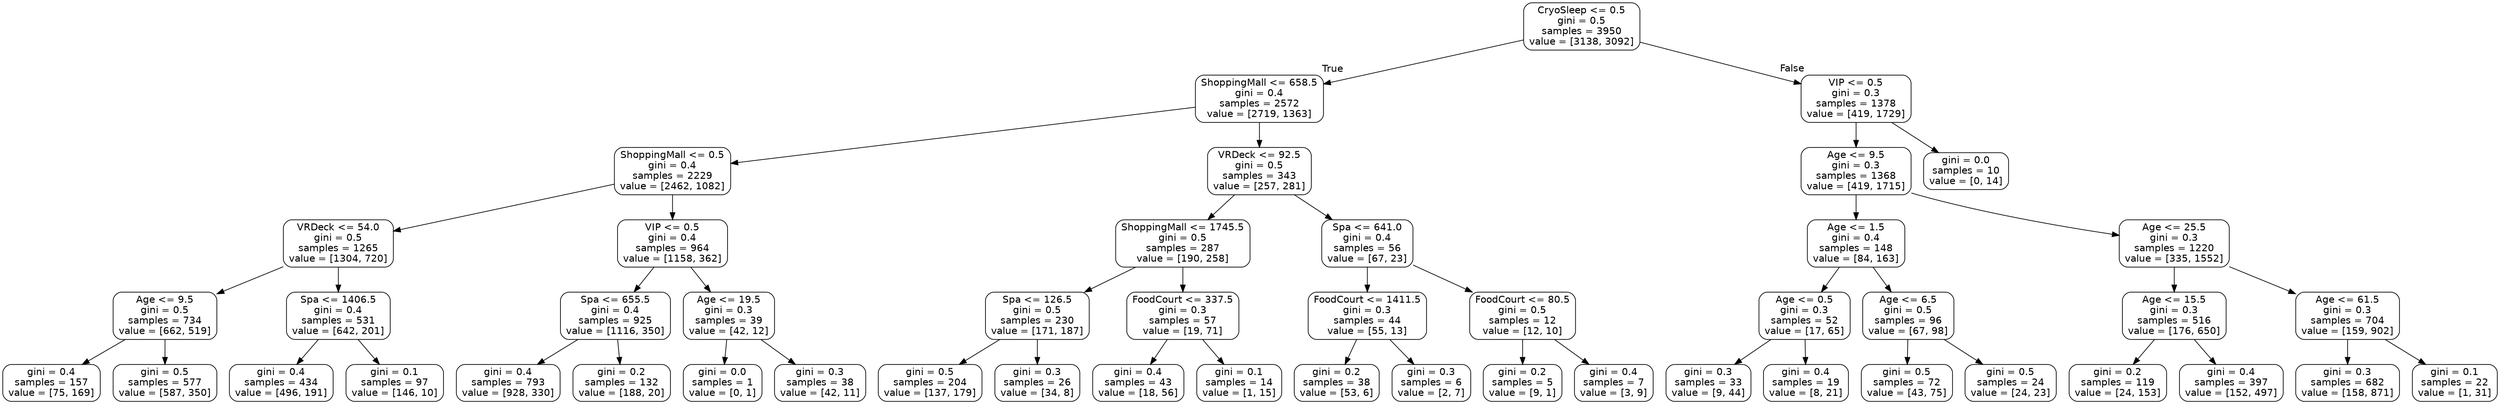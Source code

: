 digraph Tree {
node [shape=box, style="rounded", color="black", fontname="helvetica"] ;
edge [fontname="helvetica"] ;
0 [label="CryoSleep <= 0.5\ngini = 0.5\nsamples = 3950\nvalue = [3138, 3092]"] ;
1 [label="ShoppingMall <= 658.5\ngini = 0.4\nsamples = 2572\nvalue = [2719, 1363]"] ;
0 -> 1 [labeldistance=2.5, labelangle=45, headlabel="True"] ;
2 [label="ShoppingMall <= 0.5\ngini = 0.4\nsamples = 2229\nvalue = [2462, 1082]"] ;
1 -> 2 ;
3 [label="VRDeck <= 54.0\ngini = 0.5\nsamples = 1265\nvalue = [1304, 720]"] ;
2 -> 3 ;
4 [label="Age <= 9.5\ngini = 0.5\nsamples = 734\nvalue = [662, 519]"] ;
3 -> 4 ;
5 [label="gini = 0.4\nsamples = 157\nvalue = [75, 169]"] ;
4 -> 5 ;
6 [label="gini = 0.5\nsamples = 577\nvalue = [587, 350]"] ;
4 -> 6 ;
7 [label="Spa <= 1406.5\ngini = 0.4\nsamples = 531\nvalue = [642, 201]"] ;
3 -> 7 ;
8 [label="gini = 0.4\nsamples = 434\nvalue = [496, 191]"] ;
7 -> 8 ;
9 [label="gini = 0.1\nsamples = 97\nvalue = [146, 10]"] ;
7 -> 9 ;
10 [label="VIP <= 0.5\ngini = 0.4\nsamples = 964\nvalue = [1158, 362]"] ;
2 -> 10 ;
11 [label="Spa <= 655.5\ngini = 0.4\nsamples = 925\nvalue = [1116, 350]"] ;
10 -> 11 ;
12 [label="gini = 0.4\nsamples = 793\nvalue = [928, 330]"] ;
11 -> 12 ;
13 [label="gini = 0.2\nsamples = 132\nvalue = [188, 20]"] ;
11 -> 13 ;
14 [label="Age <= 19.5\ngini = 0.3\nsamples = 39\nvalue = [42, 12]"] ;
10 -> 14 ;
15 [label="gini = 0.0\nsamples = 1\nvalue = [0, 1]"] ;
14 -> 15 ;
16 [label="gini = 0.3\nsamples = 38\nvalue = [42, 11]"] ;
14 -> 16 ;
17 [label="VRDeck <= 92.5\ngini = 0.5\nsamples = 343\nvalue = [257, 281]"] ;
1 -> 17 ;
18 [label="ShoppingMall <= 1745.5\ngini = 0.5\nsamples = 287\nvalue = [190, 258]"] ;
17 -> 18 ;
19 [label="Spa <= 126.5\ngini = 0.5\nsamples = 230\nvalue = [171, 187]"] ;
18 -> 19 ;
20 [label="gini = 0.5\nsamples = 204\nvalue = [137, 179]"] ;
19 -> 20 ;
21 [label="gini = 0.3\nsamples = 26\nvalue = [34, 8]"] ;
19 -> 21 ;
22 [label="FoodCourt <= 337.5\ngini = 0.3\nsamples = 57\nvalue = [19, 71]"] ;
18 -> 22 ;
23 [label="gini = 0.4\nsamples = 43\nvalue = [18, 56]"] ;
22 -> 23 ;
24 [label="gini = 0.1\nsamples = 14\nvalue = [1, 15]"] ;
22 -> 24 ;
25 [label="Spa <= 641.0\ngini = 0.4\nsamples = 56\nvalue = [67, 23]"] ;
17 -> 25 ;
26 [label="FoodCourt <= 1411.5\ngini = 0.3\nsamples = 44\nvalue = [55, 13]"] ;
25 -> 26 ;
27 [label="gini = 0.2\nsamples = 38\nvalue = [53, 6]"] ;
26 -> 27 ;
28 [label="gini = 0.3\nsamples = 6\nvalue = [2, 7]"] ;
26 -> 28 ;
29 [label="FoodCourt <= 80.5\ngini = 0.5\nsamples = 12\nvalue = [12, 10]"] ;
25 -> 29 ;
30 [label="gini = 0.2\nsamples = 5\nvalue = [9, 1]"] ;
29 -> 30 ;
31 [label="gini = 0.4\nsamples = 7\nvalue = [3, 9]"] ;
29 -> 31 ;
32 [label="VIP <= 0.5\ngini = 0.3\nsamples = 1378\nvalue = [419, 1729]"] ;
0 -> 32 [labeldistance=2.5, labelangle=-45, headlabel="False"] ;
33 [label="Age <= 9.5\ngini = 0.3\nsamples = 1368\nvalue = [419, 1715]"] ;
32 -> 33 ;
34 [label="Age <= 1.5\ngini = 0.4\nsamples = 148\nvalue = [84, 163]"] ;
33 -> 34 ;
35 [label="Age <= 0.5\ngini = 0.3\nsamples = 52\nvalue = [17, 65]"] ;
34 -> 35 ;
36 [label="gini = 0.3\nsamples = 33\nvalue = [9, 44]"] ;
35 -> 36 ;
37 [label="gini = 0.4\nsamples = 19\nvalue = [8, 21]"] ;
35 -> 37 ;
38 [label="Age <= 6.5\ngini = 0.5\nsamples = 96\nvalue = [67, 98]"] ;
34 -> 38 ;
39 [label="gini = 0.5\nsamples = 72\nvalue = [43, 75]"] ;
38 -> 39 ;
40 [label="gini = 0.5\nsamples = 24\nvalue = [24, 23]"] ;
38 -> 40 ;
41 [label="Age <= 25.5\ngini = 0.3\nsamples = 1220\nvalue = [335, 1552]"] ;
33 -> 41 ;
42 [label="Age <= 15.5\ngini = 0.3\nsamples = 516\nvalue = [176, 650]"] ;
41 -> 42 ;
43 [label="gini = 0.2\nsamples = 119\nvalue = [24, 153]"] ;
42 -> 43 ;
44 [label="gini = 0.4\nsamples = 397\nvalue = [152, 497]"] ;
42 -> 44 ;
45 [label="Age <= 61.5\ngini = 0.3\nsamples = 704\nvalue = [159, 902]"] ;
41 -> 45 ;
46 [label="gini = 0.3\nsamples = 682\nvalue = [158, 871]"] ;
45 -> 46 ;
47 [label="gini = 0.1\nsamples = 22\nvalue = [1, 31]"] ;
45 -> 47 ;
48 [label="gini = 0.0\nsamples = 10\nvalue = [0, 14]"] ;
32 -> 48 ;
}